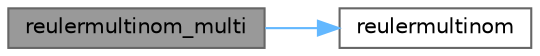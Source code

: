 digraph "reulermultinom_multi"
{
 // LATEX_PDF_SIZE
  bgcolor="transparent";
  edge [fontname=Helvetica,fontsize=10,labelfontname=Helvetica,labelfontsize=10];
  node [fontname=Helvetica,fontsize=10,shape=box,height=0.2,width=0.4];
  rankdir="LR";
  Node1 [id="Node000001",label="reulermultinom_multi",height=0.2,width=0.4,color="gray40", fillcolor="grey60", style="filled", fontcolor="black",tooltip=" "];
  Node1 -> Node2 [id="edge1_Node000001_Node000002",color="steelblue1",style="solid",tooltip=" "];
  Node2 [id="Node000002",label="reulermultinom",height=0.2,width=0.4,color="grey40", fillcolor="white", style="filled",URL="$pomp_8h.html#af728af2cd3b4be45164906d02a3206a9",tooltip=" "];
}
